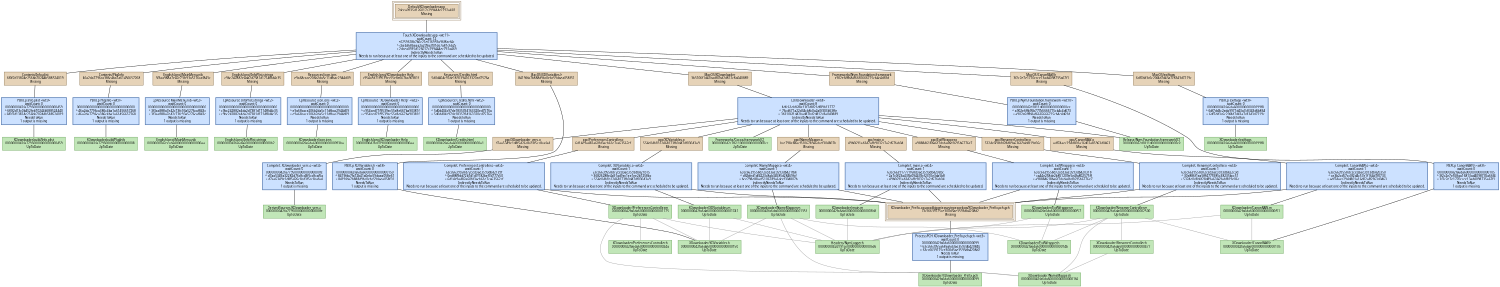 digraph XDownloader {
   size = "10.000000,8.500000";
   concentrate = false;

   node [ shape = box, style = filled, color = "0.3 0.5 0.6", fillcolor = "0.3 0.2 0.9", fontname = "Monaco", fontsize = "9" ];
   n00001 [ label = "Default/XDownloader.app\n2dcea0935d126017c299444ec792a469\nMissing", color = "0.1 0.5 0.5", fillcolor = "0.1 0.2 0.9", peripheries = 3 ];
   n00002 [ label = "Contents/Info.plist\n6f0f2d13824e256bb70244b588524019\nMissing", color = "0.1 0.5 0.5", fillcolor = "0.1 0.2 0.9" ];
   n00003 [ label = "XDownloader.build/Info.plist\n0000000042fa77950000000000000459\nUpToDate" ];
   n00004 [ label = "Contents/PkgInfo\n46a2da7796ca386c4ba1a61456657268\nMissing", color = "0.1 0.5 0.5", fillcolor = "0.1 0.2 0.9" ];
   n00005 [ label = "XDownloader.build/PkgInfo\n0000000042fa77950000000000000008\nUpToDate" ];
   n00006 [ label = "English.lproj/MainMenu.nib\n3f3aa988a7e42c73fc93a5276caf843c\nMissing", color = "0.1 0.5 0.5", fillcolor = "0.1 0.2 0.9" ];
   n00007 [ label = "English.lproj/MainMenu.nib\n0000000042cecda400000000000000aa\nUpToDate" ];
   n00008 [ label = "English.lproj/InfoPlist.strings\nc9bc242882e4da2d7381d1714f8d4c35\nMissing", color = "0.1 0.5 0.5", fillcolor = "0.1 0.2 0.9" ];
   n00009 [ label = "English.lproj/InfoPlist.strings\n0000000042fa6da600000000000000b2\nUpToDate" ];
   n00010 [ label = "Resources/icon.icns\ne9a68cace206b2da5c11dfbac2944d09\nMissing", color = "0.1 0.5 0.5", fillcolor = "0.1 0.2 0.9" ];
   n00011 [ label = "XDownloader/icon.icns\n0000000042fa6da600000000000093ba\nUpToDate" ];
   n00012 [ label = "English.lproj/XDownloader Help\nc954ced71f9539ec55e8e667ba90381f\nMissing", color = "0.1 0.5 0.5", fillcolor = "0.1 0.2 0.9" ];
   n00013 [ label = "English.lproj/XDownloader Help\n0000000042bd319000000000000000aa\nUpToDate" ];
   n00014 [ label = "Resources/Credits.html\n5d0d404c97de1835394163320ed7576a\nMissing", color = "0.1 0.5 0.5", fillcolor = "0.1 0.2 0.9" ];
   n00015 [ label = "XDownloader/Credits.html\n0000000042fa6da600000000000000a1\nUpToDate" ];
   n00016 [ label = "ppc/main.o\n49b0691ab342affc9032c7a2d57fab04\nMissing", color = "0.1 0.5 0.5", fillcolor = "0.1 0.2 0.9" ];
   n00017 [ label = "XDownloader/XDownloader_Prefix.pch\n0000000042fa6da60000000000000099\nUpToDate" ];
   n00018 [ label = "XDownloader_Prefix-cqugozdbjgqnieavzytnpexoekow/XDownloader_Prefix.pch.gch\n63cc6639175ce300d3ae3593db4208d2\nMissing", color = "0.1 0.5 0.5", fillcolor = "0.1 0.2 0.9", peripheries = 3 ];
   n00019 [ label = "XDownloader/main.m\n0000000042fa6da600000000000003b8\nUpToDate" ];
   n00020 [ label = "ppc/RenamerController.o\n5324e0c8bfd28d89a63669abf819e06c\nMissing", color = "0.1 0.5 0.5", fillcolor = "0.1 0.2 0.9" ];
   n00021 [ label = "XDownloader/RenamerController.m\n0000000042fa6da60000000000002500\nUpToDate" ];
   n00022 [ label = "ppc/NameMapper.o\nbce798e88acf5106789a6dcef304807b\nMissing", color = "0.1 0.5 0.5", fillcolor = "0.1 0.2 0.9" ];
   n00023 [ label = "XDownloader/NameMapper.m\n0000000042fa6da6000000000000135f\nUpToDate" ];
   n00024 [ label = "ppc/ExifWrapper.o\na98884618ba6f7dcda4bd1695b6776e7\nMissing", color = "0.1 0.5 0.5", fillcolor = "0.1 0.2 0.9" ];
   n00025 [ label = "XDownloader/ExifWrapper.m\n0000000042fa6da60000000000000f57\nUpToDate" ];
   n00026 [ label = "ppc/PreferencesController.o\n6d14e9a482a60fd3acb61e7ca63562cf\nMissing", color = "0.1 0.5 0.5", fillcolor = "0.1 0.2 0.9" ];
   n00027 [ label = "XDownloader/PreferencesController.m\n0000000042fa6da60000000000001175\nUpToDate" ];
   n00028 [ label = "ppc/XDVariables.o\n554e04b1b12468173fb0d47df03043a9\nMissing", color = "0.1 0.5 0.5", fillcolor = "0.1 0.2 0.9" ];
   n00029 [ label = "XDownloader/XDVariables.m\n0000000042fa6da60000000000001741\nUpToDate" ];
   n00030 [ label = "ppc/CanonRAW.o\nadf74aec294d801a16d02a85963d0463\nMissing", color = "0.1 0.5 0.5", fillcolor = "0.1 0.2 0.9" ];
   n00031 [ label = "XDownloader/CanonRAW.m\n0000000042fa6da60000000000000f51\nUpToDate" ];
   n00032 [ label = "ppc/XDownloader_vers.o\nd7aa5349e1d8f5426c8cd3f5cc8cafa4\nMissing", color = "0.1 0.5 0.5", fillcolor = "0.1 0.2 0.9" ];
   n00033 [ label = "DerivedSources/XDownloader_vers.c\n0000000042fa779500000000000000fe\nUpToDate" ];
   n00034 [ label = "MacOS/XDownloader\n3b3106f1d42bad87bd2d812c8a040889\nMissing", color = "0.1 0.5 0.5", fillcolor = "0.1 0.2 0.9" ];
   n00035 [ label = "Frameworks/Cocoa.framework[C]\n0000000042c7f61100000000000000cc\nUpToDate" ];
   n00036 [ label = "Release/Nym.Foundation.framework[C]\n0000000042d1811d00000000000000ee\nUpToDate" ];
   n00037 [ label = "MacOS/exiftags\n6df7dd3c6c20f4d7d43a7c8343d7219c\nMissing", color = "0.1 0.5 0.5", fillcolor = "0.1 0.2 0.9" ];
   n00038 [ label = "XDownloader/exiftags\n0000000042fa6da600000000000199f8\nUpToDate" ];
   n00039 [ label = "MacOS/XDVariables.h\n8419fda7b888d9bc0ebc59daea058f31\nMissing", color = "0.1 0.5 0.5", fillcolor = "0.1 0.2 0.9" ];
   n00040 [ label = "XDownloader/XDVariables.h\n0000000042fa6da60000000000000150\nUpToDate" ];
   n00041 [ label = "MacOS/CanonRAW.h\n3f2c2e7e1770ccce13ad4098735a67f1\nMissing", color = "0.1 0.5 0.5", fillcolor = "0.1 0.2 0.9" ];
   n00042 [ label = "XDownloader/CanonRAW.h\n0000000042fa6da60000000000000105\nUpToDate" ];
   n00043 [ label = "Frameworks/Nym.Foundation.framework\na902e6fffb8af6665666715cb4c4d69d\nMissing", color = "0.1 0.5 0.5", fillcolor = "0.1 0.2 0.9" ];
   n00044 [ label = "Headers/NymLogger.h\n0000000042d191ce00000000000005d6\nUpToDate" ];
   n00045 [ label = "XDownloader/RenamerController.h\n0000000042fa6da60000000000000477\nUpToDate" ];
   n00046 [ label = "XDownloader/NameMapper.h\n0000000042fa6da600000000000001f4\nUpToDate" ];
   n00047 [ label = "XDownloader/ExifWrapper.h\n0000000042fa6da6000000000000014b\nUpToDate" ];
   n00048 [ label = "XDownloader/PreferencesController.h\n0000000042fa6da6000000000000024a\nUpToDate" ];

   node [ shape = box, style = "filled,bold", color = "0.7 0.5 0.7", fillcolor = "0.7 0.2 1.0", fontname = "Monaco", fontsize = "9" ];
   c00001 [ label = "PBXCp Info.plist <wt:0>\nwaitCount: 0\n0000000042fa77950000000000000459\n^ 6f0f2d13c0b452feb70244b588524440\n= 6f0f2d13824e256bb70244b588524019\nNeedsToRun\n1 output is missing", color = "0.6 0.5 0.7", fillcolor = "0.6 0.2 1.0" ];
   c00002 [ label = "PBXCp PkgInfo <wt:0>\nwaitCount: 0\n00000000000000000000000000000000\n^ 46a2da7796ca386c4ba1a61456657268\n= 46a2da7796ca386c4ba1a61456657268\nNeedsToRun\n1 output is missing", color = "0.6 0.5 0.7", fillcolor = "0.6 0.2 1.0" ];
   c00003 [ label = "CpResource MainMenu.nib <wt:2>\nwaitCount: 0\n00000000000000000000000000000000\n^ 3f3aa988a7e42c73fc93a5276caf843c\n= 3f3aa988a7e42c73fc93a5276caf843c\nNeedsToRun\n1 output is missing", color = "0.6 0.5 0.7", fillcolor = "0.6 0.2 1.0" ];
   c00004 [ label = "CpResource InfoPlist.strings <wt:2>\nwaitCount: 0\n00000000000000000000000000000000\n^ c9bc242882e4da2d7381d1714f8d4c35\n= c9bc242882e4da2d7381d1714f8d4c35\nNeedsToRun\n1 output is missing", color = "0.6 0.5 0.7", fillcolor = "0.6 0.2 1.0" ];
   c00005 [ label = "CpResource icon.icns <wt:2>\nwaitCount: 0\n00000000000000000000000000000000\n^ e9a68cace206b2da5c11dfbac2944d09\n= e9a68cace206b2da5c11dfbac2944d09\nNeedsToRun\n1 output is missing", color = "0.6 0.5 0.7", fillcolor = "0.6 0.2 1.0" ];
   c00006 [ label = "CpResource \"XDownloader Help\" <wt:2>\nwaitCount: 0\n00000000000000000000000000000000\n^ c954ced71f9539ec55e8e667ba90381f\n= c954ced71f9539ec55e8e667ba90381f\nNeedsToRun\n1 output is missing", color = "0.6 0.5 0.7", fillcolor = "0.6 0.2 1.0" ];
   c00007 [ label = "CpResource Credits.html <wt:2>\nwaitCount: 0\n00000000000000000000000000000000\n^ 5d0d404c97de1835394163320ed7576a\n= 5d0d404c97de1835394163320ed7576a\nNeedsToRun\n1 output is missing", color = "0.6 0.5 0.7", fillcolor = "0.6 0.2 1.0" ];
   c00008 [ label = "CompileC main.o <wt:4>\nwaitCount: 1\n63cc663917771f68d3ae3593db420ebc\n^ 2a7c0f23a435b094439cf2310e3da5b8\n= 49b0691ab342affc9032c7a2d57fab04\nIndirectlyNeedsToRun\nNeeds to run because at least one of the inputs to the command are scheduled to be updated.", color = "0.6 0.5 0.7", fillcolor = "0.6 0.2 1.0" ];
   c00009 [ label = "ProcessPCH XDownloader_Prefix.pch.gch <wt:3>\nwaitCount: 0\n0000000042fa6da60000000000000099\n^ 63cc663955a68ea6d3ae3593db42084b\n= 63cc6639175ce300d3ae3593db4208d2\nNeedsToRun\n1 output is missing", color = "0.6 0.5 0.7", fillcolor = "0.6 0.2 1.0" ];
   c00010 [ label = "CompileC RenamerController.o <wt:4>\nwaitCount: 1\n63cc6639558d72ced3ae3593db422c3d\n^ 30e886f1ea5fff4775985c38235bcc51\n= 5324e0c8bfd28d89a63669abf819e06c\nIndirectlyNeedsToRun\nNeeds to run because at least one of the inputs to the command are scheduled to be updated.", color = "0.6 0.5 0.7", fillcolor = "0.6 0.2 1.0" ];
   c00011 [ label = "CompileC NameMapper.o <wt:4>\nwaitCount: 1\n63cc6639558d72ced3ae3593db421fb4\n^ df2bfed1df4223c8ab34585d28469fcf\n= bce798e88acf5106789a6dcef304807b\nIndirectlyNeedsToRun\nNeeds to run because at least one of the inputs to the command are scheduled to be updated.", color = "0.6 0.5 0.7", fillcolor = "0.6 0.2 1.0" ];
   c00012 [ label = "CompileC ExifWrapper.o <wt:4>\nwaitCount: 1\n63cc6639558d72ced3ae3593db420318\n^ ca44e258de2b851209e5e4fa802575ff\n= a98884618ba6f7dcda4bd1695b6776e7\nIndirectlyNeedsToRun\nNeeds to run because at least one of the inputs to the command are scheduled to be updated.", color = "0.6 0.5 0.7", fillcolor = "0.6 0.2 1.0" ];
   c00013 [ label = "CompileC PreferencesController.o <wt:4>\nwaitCount: 1\n63cc6639558d72ced3ae3593db421e9f\n^ 0ed88f9dd72b7d1d7f182bef7d777c50\n= 6d14e9a482a60fd3acb61e7ca63562cf\nIndirectlyNeedsToRun\nNeeds to run because at least one of the inputs to the command are scheduled to be updated.", color = "0.6 0.5 0.7", fillcolor = "0.6 0.2 1.0" ];
   c00014 [ label = "CompileC XDVariables.o <wt:4>\nwaitCount: 1\n63cc6639558d72ced3ae3593db421b15\n^ 36826288e4a91ad9ec1ee1ee2b7258bc\n= 554e04b1b12468173fb0d47df03043a9\nIndirectlyNeedsToRun\nNeeds to run because at least one of the inputs to the command are scheduled to be updated.", color = "0.6 0.5 0.7", fillcolor = "0.6 0.2 1.0" ];
   c00015 [ label = "CompileC CanonRAW.o <wt:4>\nwaitCount: 1\n63cc6639558d72ced3ae3593db420350\n^ ce3b2cd57cc0f2d4c57e1f164d7f0733\n= adf74aec294d801a16d02a85963d0463\nIndirectlyNeedsToRun\nNeeds to run because at least one of the inputs to the command are scheduled to be updated.", color = "0.6 0.5 0.7", fillcolor = "0.6 0.2 1.0" ];
   c00016 [ label = "CompileC XDownloader_vers.o <wt:4>\nwaitCount: 0\n0000000042fa779500000000000000fe\n^ d7aa5349a32282d76c8cd3f5cc8caf5a\n= d7aa5349e1d8f5426c8cd3f5cc8cafa4\nNeedsToRun\n1 output is missing", color = "0.6 0.5 0.7", fillcolor = "0.6 0.2 1.0" ];
   c00017 [ label = "Ld XDownloader <wt:4>\nwaitCount: 8\n4dfc61ebf6f8e13f7d8f21df89b13777\n^ 76cd671a22d34cb8c0a2a0f303b53ffe\n= 3b3106f1d42bad87bd2d812c8a040889\nIndirectlyNeedsToRun\nNeeds to run because at least one of the inputs to the command are scheduled to be updated.", color = "0.6 0.5 0.7", fillcolor = "0.6 0.2 1.0" ];
   c00018 [ label = "PBXCp exiftags <wt:8>\nwaitCount: 0\n0000000042fa6da600000000000199f8\n^ 6df7dd3c2eda9971d43a7c8343d6b864\n= 6df7dd3c6c20f4d7d43a7c8343d7219c\nNeedsToRun\n1 output is missing", color = "0.6 0.5 0.7", fillcolor = "0.6 0.2 1.0" ];
   c00019 [ label = "PBXCp XDVariables.h <wt:8>\nwaitCount: 0\n0000000042fa6da60000000000000150\n^ 8419fda7fa72b41a0ebc59daea058e61\n= 8419fda7b888d9bc0ebc59daea058f31\nNeedsToRun\n1 output is missing", color = "0.6 0.5 0.7", fillcolor = "0.6 0.2 1.0" ];
   c00020 [ label = "PBXCp CanonRAW.h <wt:8>\nwaitCount: 0\n0000000042fa6da60000000000000105\n^ 3f2c2e7e558aa16813ad4098735a66f4\n= 3f2c2e7e1770ccce13ad4098735a67f1\nNeedsToRun\n1 output is missing", color = "0.6 0.5 0.7", fillcolor = "0.6 0.2 1.0" ];
   c00021 [ label = "PBXCp Nym.Foundation.framework <wt:10>\nwaitCount: 0\n0000000042d1811d00000000000000ee\n^ a902e6ffb95b777b5666715cb4c4d673\n= a902e6fffb8af6665666715cb4c4d69d\nNeedsToRun\n1 output is missing", color = "0.6 0.5 0.7", fillcolor = "0.6 0.2 1.0" ];
   c00022 [ label = "Touch XDownloader.app <wt:11>\nwaitCount: 12\ne6259618b7b0c21e616959a96f8ecf4c\n^ cbeb368beaa2a209a3f01de7a81c6b25\n= 2dcea0935d126017c299444ec792a469\nIndirectlyNeedsToRun\nNeeds to run because at least one of the inputs to the command are scheduled to be updated.", color = "0.6 0.5 0.7", fillcolor = "0.6 0.2 1.0" ];

   edge [ style = solid, color = black, arrowhead = none, arrowtail = normal ];
   n00001 -> { c00022 };
   n00002 -> { c00001 };
   n00004 -> { c00002 };
   n00006 -> { c00003 };
   n00008 -> { c00004 };
   n00010 -> { c00005 };
   n00012 -> { c00006 };
   n00014 -> { c00007 };
   n00016 -> { c00008 };
   n00018 -> { c00009 };
   n00020 -> { c00010 };
   n00022 -> { c00011 };
   n00024 -> { c00012 };
   n00026 -> { c00013 };
   n00028 -> { c00014 };
   n00030 -> { c00015 };
   n00032 -> { c00016 };
   n00034 -> { c00017 };
   n00037 -> { c00018 };
   n00039 -> { c00019 };
   n00041 -> { c00020 };
   n00043 -> { c00021 };
   c00001 -> { n00003 };
   c00002 -> { n00005 n00005 };
   c00003 -> { n00007 n00007 };
   c00004 -> { n00009 n00009 };
   c00005 -> { n00011 n00011 };
   c00006 -> { n00013 n00013 };
   c00007 -> { n00015 n00015 };
   c00008 -> { n00018 n00019 };
   c00009 -> { n00017 };
   c00010 -> { n00018 n00021 };
   c00011 -> { n00018 n00023 };
   c00012 -> { n00018 n00025 };
   c00013 -> { n00018 n00027 };
   c00014 -> { n00018 n00029 };
   c00015 -> { n00018 n00031 };
   c00016 -> { n00033 };
   c00017 -> { n00016 n00020 n00022 n00024 n00026 n00028 n00030 n00032 n00035 n00036 };
   c00018 -> { n00038 };
   c00019 -> { n00040 };
   c00020 -> { n00042 };
   c00021 -> { n00036 };
   c00022 -> { n00002 n00004 n00006 n00008 n00010 n00012 n00014 n00034 n00037 n00039 n00041 n00043 };

   edge [ style = solid, color = gray60, arrowhead = none, arrowtail = normal ];
   n00019 -> { n00044 };
   n00021 -> { n00045 n00046 n00047 n00042 n00044 };
   n00023 -> { n00046 n00047 n00040 n00044 };
   n00025 -> { n00047 n00044 };
   n00027 -> { n00048 n00046 n00040 n00044 };
   n00029 -> { n00040 n00044 };
   n00031 -> { n00042 n00044 };
   n00045 -> { n00046 };
}
